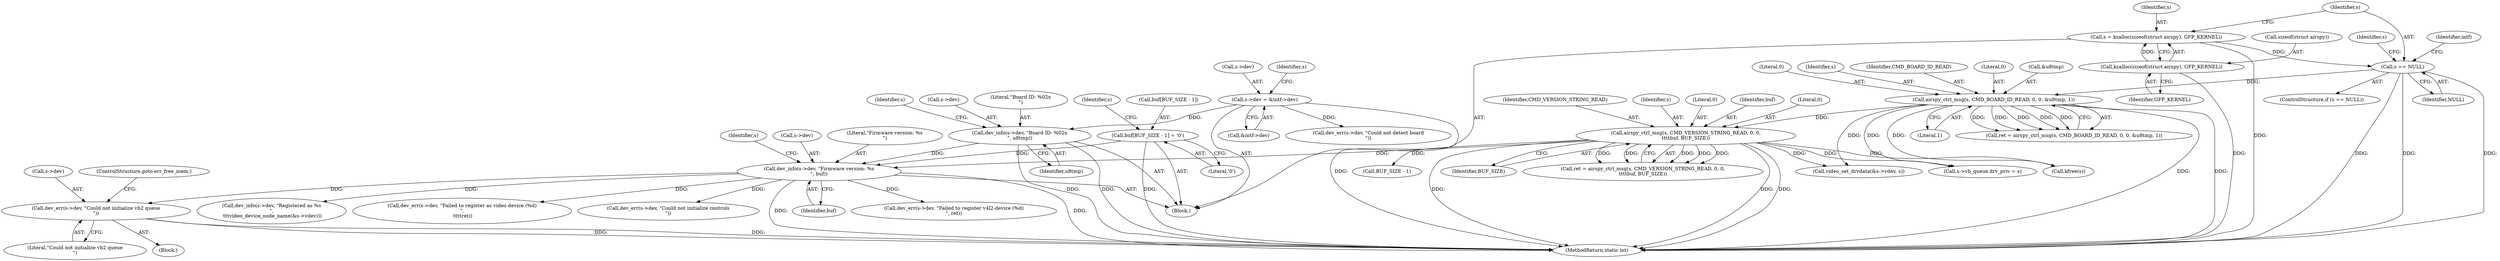 digraph "0_linux_aa93d1fee85c890a34f2510a310e55ee76a27848@pointer" {
"1000320" [label="(Call,dev_err(s->dev, \"Could not initialize vb2 queue\n\"))"];
"1000248" [label="(Call,dev_info(s->dev, \"Firmware version: %s\n\", buf))"];
"1000242" [label="(Call,dev_info(s->dev, \"Board ID: %02x\n\", u8tmp))"];
"1000153" [label="(Call,s->dev = &intf->dev)"];
"1000235" [label="(Call,buf[BUF_SIZE - 1] = '\0')"];
"1000219" [label="(Call,airspy_ctrl_msg(s, CMD_VERSION_STRING_READ, 0, 0,\n\t\t\t\tbuf, BUF_SIZE))"];
"1000205" [label="(Call,airspy_ctrl_msg(s, CMD_BOARD_ID_READ, 0, 0, &u8tmp, 1))"];
"1000120" [label="(Call,s == NULL)"];
"1000113" [label="(Call,s = kzalloc(sizeof(struct airspy), GFP_KERNEL))"];
"1000115" [label="(Call,kzalloc(sizeof(struct airspy), GFP_KERNEL))"];
"1000120" [label="(Call,s == NULL)"];
"1000238" [label="(Call,BUF_SIZE - 1)"];
"1000252" [label="(Literal,\"Firmware version: %s\n\")"];
"1000250" [label="(Identifier,s)"];
"1000121" [label="(Identifier,s)"];
"1000253" [label="(Identifier,buf)"];
"1000153" [label="(Call,s->dev = &intf->dev)"];
"1000219" [label="(Call,airspy_ctrl_msg(s, CMD_VERSION_STRING_READ, 0, 0,\n\t\t\t\tbuf, BUF_SIZE))"];
"1000324" [label="(Literal,\"Could not initialize vb2 queue\n\")"];
"1000208" [label="(Literal,0)"];
"1000122" [label="(Identifier,NULL)"];
"1000224" [label="(Identifier,buf)"];
"1000353" [label="(Call,video_set_drvdata(&s->vdev, s))"];
"1000229" [label="(Call,dev_err(s->dev, \"Could not detect board\n\"))"];
"1000127" [label="(Identifier,intf)"];
"1000241" [label="(Literal,'\0')"];
"1000380" [label="(Call,dev_err(s->dev, \"Failed to register v4l2-device (%d)\n\", ret))"];
"1000564" [label="(Call,dev_info(s->dev, \"Registered as %s\n\",\n \t\t\tvideo_device_node_name(&s->vdev)))"];
"1000118" [label="(Identifier,GFP_KERNEL)"];
"1000243" [label="(Call,s->dev)"];
"1000119" [label="(ControlStructure,if (s == NULL))"];
"1000212" [label="(Literal,1)"];
"1000157" [label="(Call,&intf->dev)"];
"1000597" [label="(MethodReturn,static int)"];
"1000223" [label="(Literal,0)"];
"1000210" [label="(Call,&u8tmp)"];
"1000114" [label="(Identifier,s)"];
"1000242" [label="(Call,dev_info(s->dev, \"Board ID: %02x\n\", u8tmp))"];
"1000257" [label="(Identifier,s)"];
"1000557" [label="(Call,dev_err(s->dev, \"Failed to register as video device (%d)\n\",\n \t\t\t\tret))"];
"1000163" [label="(Identifier,s)"];
"1000272" [label="(Call,s->vb_queue.drv_priv = s)"];
"1000115" [label="(Call,kzalloc(sizeof(struct airspy), GFP_KERNEL))"];
"1000136" [label="(Identifier,s)"];
"1000249" [label="(Call,s->dev)"];
"1000503" [label="(Call,dev_err(s->dev, \"Could not initialize controls\n\"))"];
"1000221" [label="(Identifier,CMD_VERSION_STRING_READ)"];
"1000247" [label="(Identifier,u8tmp)"];
"1000116" [label="(Call,sizeof(struct airspy))"];
"1000319" [label="(Block,)"];
"1000220" [label="(Identifier,s)"];
"1000222" [label="(Literal,0)"];
"1000593" [label="(Call,kfree(s))"];
"1000113" [label="(Call,s = kzalloc(sizeof(struct airspy), GFP_KERNEL))"];
"1000209" [label="(Literal,0)"];
"1000225" [label="(Identifier,BUF_SIZE)"];
"1000246" [label="(Literal,\"Board ID: %02x\n\")"];
"1000321" [label="(Call,s->dev)"];
"1000154" [label="(Call,s->dev)"];
"1000108" [label="(Block,)"];
"1000206" [label="(Identifier,s)"];
"1000236" [label="(Call,buf[BUF_SIZE - 1])"];
"1000244" [label="(Identifier,s)"];
"1000205" [label="(Call,airspy_ctrl_msg(s, CMD_BOARD_ID_READ, 0, 0, &u8tmp, 1))"];
"1000320" [label="(Call,dev_err(s->dev, \"Could not initialize vb2 queue\n\"))"];
"1000325" [label="(ControlStructure,goto err_free_mem;)"];
"1000235" [label="(Call,buf[BUF_SIZE - 1] = '\0')"];
"1000203" [label="(Call,ret = airspy_ctrl_msg(s, CMD_BOARD_ID_READ, 0, 0, &u8tmp, 1))"];
"1000207" [label="(Identifier,CMD_BOARD_ID_READ)"];
"1000217" [label="(Call,ret = airspy_ctrl_msg(s, CMD_VERSION_STRING_READ, 0, 0,\n\t\t\t\tbuf, BUF_SIZE))"];
"1000248" [label="(Call,dev_info(s->dev, \"Firmware version: %s\n\", buf))"];
"1000320" -> "1000319"  [label="AST: "];
"1000320" -> "1000324"  [label="CFG: "];
"1000321" -> "1000320"  [label="AST: "];
"1000324" -> "1000320"  [label="AST: "];
"1000325" -> "1000320"  [label="CFG: "];
"1000320" -> "1000597"  [label="DDG: "];
"1000320" -> "1000597"  [label="DDG: "];
"1000248" -> "1000320"  [label="DDG: "];
"1000248" -> "1000108"  [label="AST: "];
"1000248" -> "1000253"  [label="CFG: "];
"1000249" -> "1000248"  [label="AST: "];
"1000252" -> "1000248"  [label="AST: "];
"1000253" -> "1000248"  [label="AST: "];
"1000257" -> "1000248"  [label="CFG: "];
"1000248" -> "1000597"  [label="DDG: "];
"1000248" -> "1000597"  [label="DDG: "];
"1000242" -> "1000248"  [label="DDG: "];
"1000235" -> "1000248"  [label="DDG: "];
"1000219" -> "1000248"  [label="DDG: "];
"1000248" -> "1000380"  [label="DDG: "];
"1000248" -> "1000503"  [label="DDG: "];
"1000248" -> "1000557"  [label="DDG: "];
"1000248" -> "1000564"  [label="DDG: "];
"1000242" -> "1000108"  [label="AST: "];
"1000242" -> "1000247"  [label="CFG: "];
"1000243" -> "1000242"  [label="AST: "];
"1000246" -> "1000242"  [label="AST: "];
"1000247" -> "1000242"  [label="AST: "];
"1000250" -> "1000242"  [label="CFG: "];
"1000242" -> "1000597"  [label="DDG: "];
"1000242" -> "1000597"  [label="DDG: "];
"1000153" -> "1000242"  [label="DDG: "];
"1000153" -> "1000108"  [label="AST: "];
"1000153" -> "1000157"  [label="CFG: "];
"1000154" -> "1000153"  [label="AST: "];
"1000157" -> "1000153"  [label="AST: "];
"1000163" -> "1000153"  [label="CFG: "];
"1000153" -> "1000597"  [label="DDG: "];
"1000153" -> "1000229"  [label="DDG: "];
"1000235" -> "1000108"  [label="AST: "];
"1000235" -> "1000241"  [label="CFG: "];
"1000236" -> "1000235"  [label="AST: "];
"1000241" -> "1000235"  [label="AST: "];
"1000244" -> "1000235"  [label="CFG: "];
"1000235" -> "1000597"  [label="DDG: "];
"1000219" -> "1000217"  [label="AST: "];
"1000219" -> "1000225"  [label="CFG: "];
"1000220" -> "1000219"  [label="AST: "];
"1000221" -> "1000219"  [label="AST: "];
"1000222" -> "1000219"  [label="AST: "];
"1000223" -> "1000219"  [label="AST: "];
"1000224" -> "1000219"  [label="AST: "];
"1000225" -> "1000219"  [label="AST: "];
"1000217" -> "1000219"  [label="CFG: "];
"1000219" -> "1000597"  [label="DDG: "];
"1000219" -> "1000597"  [label="DDG: "];
"1000219" -> "1000597"  [label="DDG: "];
"1000219" -> "1000217"  [label="DDG: "];
"1000219" -> "1000217"  [label="DDG: "];
"1000219" -> "1000217"  [label="DDG: "];
"1000219" -> "1000217"  [label="DDG: "];
"1000219" -> "1000217"  [label="DDG: "];
"1000205" -> "1000219"  [label="DDG: "];
"1000219" -> "1000238"  [label="DDG: "];
"1000219" -> "1000272"  [label="DDG: "];
"1000219" -> "1000353"  [label="DDG: "];
"1000219" -> "1000593"  [label="DDG: "];
"1000205" -> "1000203"  [label="AST: "];
"1000205" -> "1000212"  [label="CFG: "];
"1000206" -> "1000205"  [label="AST: "];
"1000207" -> "1000205"  [label="AST: "];
"1000208" -> "1000205"  [label="AST: "];
"1000209" -> "1000205"  [label="AST: "];
"1000210" -> "1000205"  [label="AST: "];
"1000212" -> "1000205"  [label="AST: "];
"1000203" -> "1000205"  [label="CFG: "];
"1000205" -> "1000597"  [label="DDG: "];
"1000205" -> "1000597"  [label="DDG: "];
"1000205" -> "1000203"  [label="DDG: "];
"1000205" -> "1000203"  [label="DDG: "];
"1000205" -> "1000203"  [label="DDG: "];
"1000205" -> "1000203"  [label="DDG: "];
"1000205" -> "1000203"  [label="DDG: "];
"1000120" -> "1000205"  [label="DDG: "];
"1000205" -> "1000272"  [label="DDG: "];
"1000205" -> "1000353"  [label="DDG: "];
"1000205" -> "1000593"  [label="DDG: "];
"1000120" -> "1000119"  [label="AST: "];
"1000120" -> "1000122"  [label="CFG: "];
"1000121" -> "1000120"  [label="AST: "];
"1000122" -> "1000120"  [label="AST: "];
"1000127" -> "1000120"  [label="CFG: "];
"1000136" -> "1000120"  [label="CFG: "];
"1000120" -> "1000597"  [label="DDG: "];
"1000120" -> "1000597"  [label="DDG: "];
"1000120" -> "1000597"  [label="DDG: "];
"1000113" -> "1000120"  [label="DDG: "];
"1000113" -> "1000108"  [label="AST: "];
"1000113" -> "1000115"  [label="CFG: "];
"1000114" -> "1000113"  [label="AST: "];
"1000115" -> "1000113"  [label="AST: "];
"1000121" -> "1000113"  [label="CFG: "];
"1000113" -> "1000597"  [label="DDG: "];
"1000115" -> "1000113"  [label="DDG: "];
"1000115" -> "1000118"  [label="CFG: "];
"1000116" -> "1000115"  [label="AST: "];
"1000118" -> "1000115"  [label="AST: "];
"1000115" -> "1000597"  [label="DDG: "];
}
